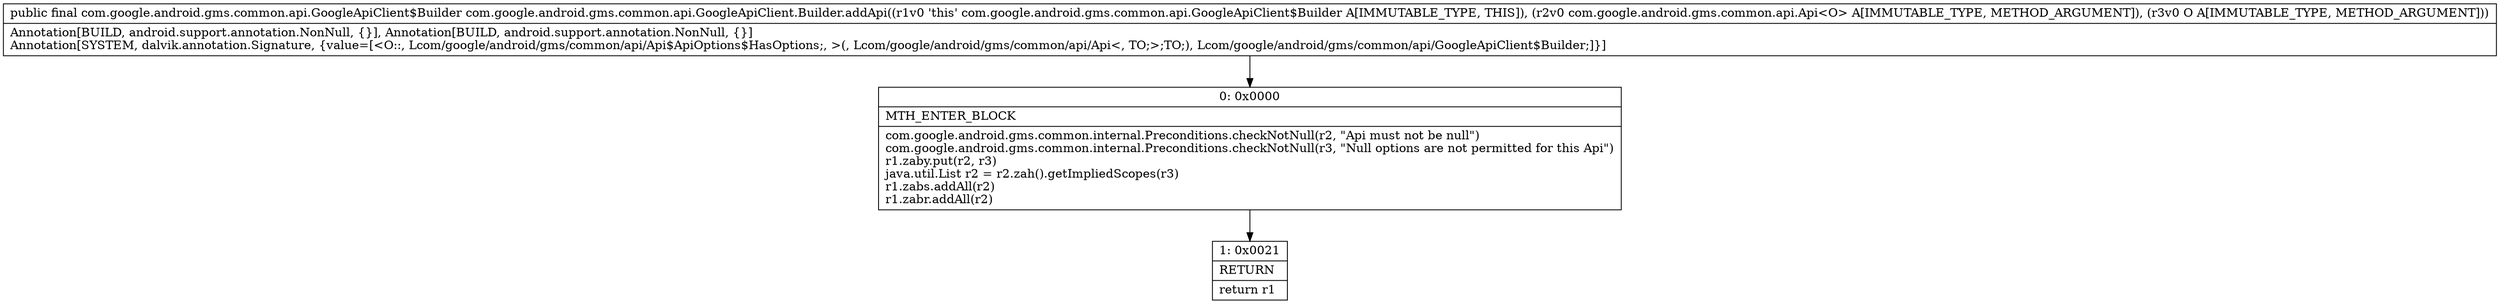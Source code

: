 digraph "CFG forcom.google.android.gms.common.api.GoogleApiClient.Builder.addApi(Lcom\/google\/android\/gms\/common\/api\/Api;Lcom\/google\/android\/gms\/common\/api\/Api$ApiOptions$HasOptions;)Lcom\/google\/android\/gms\/common\/api\/GoogleApiClient$Builder;" {
Node_0 [shape=record,label="{0\:\ 0x0000|MTH_ENTER_BLOCK\l|com.google.android.gms.common.internal.Preconditions.checkNotNull(r2, \"Api must not be null\")\lcom.google.android.gms.common.internal.Preconditions.checkNotNull(r3, \"Null options are not permitted for this Api\")\lr1.zaby.put(r2, r3)\ljava.util.List r2 = r2.zah().getImpliedScopes(r3)\lr1.zabs.addAll(r2)\lr1.zabr.addAll(r2)\l}"];
Node_1 [shape=record,label="{1\:\ 0x0021|RETURN\l|return r1\l}"];
MethodNode[shape=record,label="{public final com.google.android.gms.common.api.GoogleApiClient$Builder com.google.android.gms.common.api.GoogleApiClient.Builder.addApi((r1v0 'this' com.google.android.gms.common.api.GoogleApiClient$Builder A[IMMUTABLE_TYPE, THIS]), (r2v0 com.google.android.gms.common.api.Api\<O\> A[IMMUTABLE_TYPE, METHOD_ARGUMENT]), (r3v0 O A[IMMUTABLE_TYPE, METHOD_ARGUMENT]))  | Annotation[BUILD, android.support.annotation.NonNull, \{\}], Annotation[BUILD, android.support.annotation.NonNull, \{\}]\lAnnotation[SYSTEM, dalvik.annotation.Signature, \{value=[\<O::, Lcom\/google\/android\/gms\/common\/api\/Api$ApiOptions$HasOptions;, \>(, Lcom\/google\/android\/gms\/common\/api\/Api\<, TO;\>;TO;), Lcom\/google\/android\/gms\/common\/api\/GoogleApiClient$Builder;]\}]\l}"];
MethodNode -> Node_0;
Node_0 -> Node_1;
}

